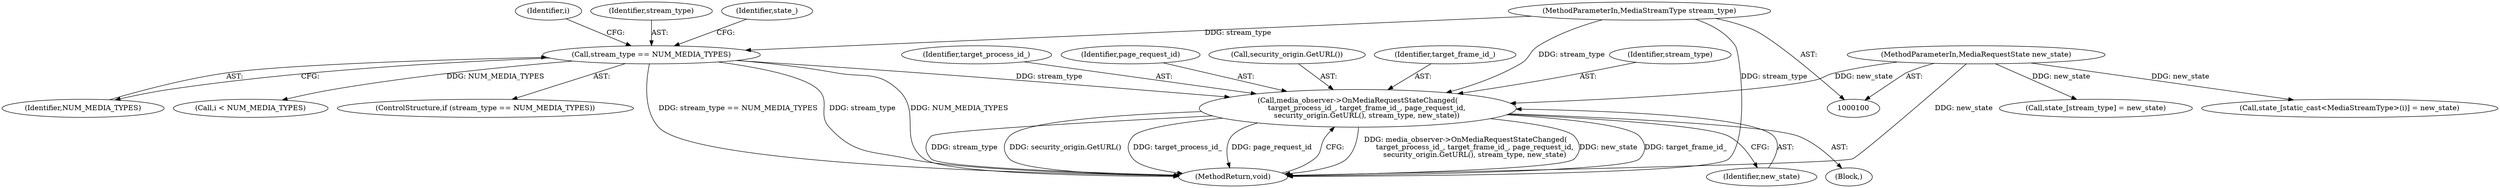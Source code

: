 digraph "1_Chrome_12c876ae82355de6285bf0879023f1d1f1822ecf@del" {
"1000144" [label="(Call,media_observer->OnMediaRequestStateChanged(\n        target_process_id_, target_frame_id_, page_request_id,\n        security_origin.GetURL(), stream_type, new_state))"];
"1000105" [label="(Call,stream_type == NUM_MEDIA_TYPES)"];
"1000101" [label="(MethodParameterIn,MediaStreamType stream_type)"];
"1000102" [label="(MethodParameterIn,MediaRequestState new_state)"];
"1000149" [label="(Identifier,stream_type)"];
"1000145" [label="(Identifier,target_process_id_)"];
"1000101" [label="(MethodParameterIn,MediaStreamType stream_type)"];
"1000131" [label="(Call,state_[stream_type] = new_state)"];
"1000112" [label="(Identifier,i)"];
"1000107" [label="(Identifier,NUM_MEDIA_TYPES)"];
"1000106" [label="(Identifier,stream_type)"];
"1000150" [label="(Identifier,new_state)"];
"1000144" [label="(Call,media_observer->OnMediaRequestStateChanged(\n        target_process_id_, target_frame_id_, page_request_id,\n        security_origin.GetURL(), stream_type, new_state))"];
"1000122" [label="(Call,state_[static_cast<MediaStreamType>(i)] = new_state)"];
"1000151" [label="(MethodReturn,void)"];
"1000147" [label="(Identifier,page_request_id)"];
"1000102" [label="(MethodParameterIn,MediaRequestState new_state)"];
"1000116" [label="(Call,i < NUM_MEDIA_TYPES)"];
"1000103" [label="(Block,)"];
"1000133" [label="(Identifier,state_)"];
"1000105" [label="(Call,stream_type == NUM_MEDIA_TYPES)"];
"1000104" [label="(ControlStructure,if (stream_type == NUM_MEDIA_TYPES))"];
"1000148" [label="(Call,security_origin.GetURL())"];
"1000146" [label="(Identifier,target_frame_id_)"];
"1000144" -> "1000103"  [label="AST: "];
"1000144" -> "1000150"  [label="CFG: "];
"1000145" -> "1000144"  [label="AST: "];
"1000146" -> "1000144"  [label="AST: "];
"1000147" -> "1000144"  [label="AST: "];
"1000148" -> "1000144"  [label="AST: "];
"1000149" -> "1000144"  [label="AST: "];
"1000150" -> "1000144"  [label="AST: "];
"1000151" -> "1000144"  [label="CFG: "];
"1000144" -> "1000151"  [label="DDG: media_observer->OnMediaRequestStateChanged(\n        target_process_id_, target_frame_id_, page_request_id,\n        security_origin.GetURL(), stream_type, new_state)"];
"1000144" -> "1000151"  [label="DDG: new_state"];
"1000144" -> "1000151"  [label="DDG: target_frame_id_"];
"1000144" -> "1000151"  [label="DDG: stream_type"];
"1000144" -> "1000151"  [label="DDG: security_origin.GetURL()"];
"1000144" -> "1000151"  [label="DDG: target_process_id_"];
"1000144" -> "1000151"  [label="DDG: page_request_id"];
"1000105" -> "1000144"  [label="DDG: stream_type"];
"1000101" -> "1000144"  [label="DDG: stream_type"];
"1000102" -> "1000144"  [label="DDG: new_state"];
"1000105" -> "1000104"  [label="AST: "];
"1000105" -> "1000107"  [label="CFG: "];
"1000106" -> "1000105"  [label="AST: "];
"1000107" -> "1000105"  [label="AST: "];
"1000112" -> "1000105"  [label="CFG: "];
"1000133" -> "1000105"  [label="CFG: "];
"1000105" -> "1000151"  [label="DDG: NUM_MEDIA_TYPES"];
"1000105" -> "1000151"  [label="DDG: stream_type == NUM_MEDIA_TYPES"];
"1000105" -> "1000151"  [label="DDG: stream_type"];
"1000101" -> "1000105"  [label="DDG: stream_type"];
"1000105" -> "1000116"  [label="DDG: NUM_MEDIA_TYPES"];
"1000101" -> "1000100"  [label="AST: "];
"1000101" -> "1000151"  [label="DDG: stream_type"];
"1000102" -> "1000100"  [label="AST: "];
"1000102" -> "1000151"  [label="DDG: new_state"];
"1000102" -> "1000122"  [label="DDG: new_state"];
"1000102" -> "1000131"  [label="DDG: new_state"];
}
